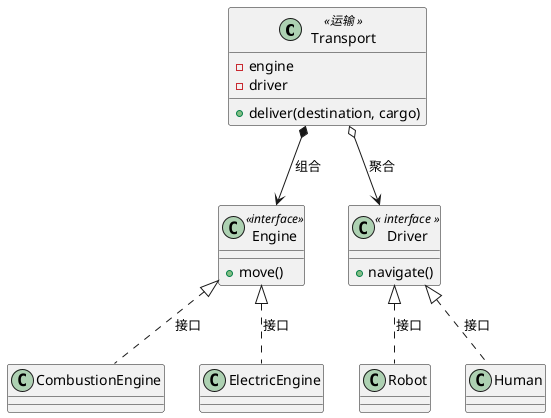 @startuml "组合优于继承"
class Transport << 运输  >> {
	- engine
	- driver

	+ deliver(destination, cargo)
}


class Engine << interface >> {
	+ move()
}


class Driver <<  interface  >> {
	+ navigate()
}



class CombustionEngine {}
class ElectricEngine {}
class Robot {}
class Human {}


Transport *--> Engine: "组合"
Transport o--> Driver: "聚合"

Engine <|.. CombustionEngine: "接口"
Engine <|.. ElectricEngine: "接口"

Driver <|.. Robot: "接口"
Driver <|.. Human: "接口"


@enduml